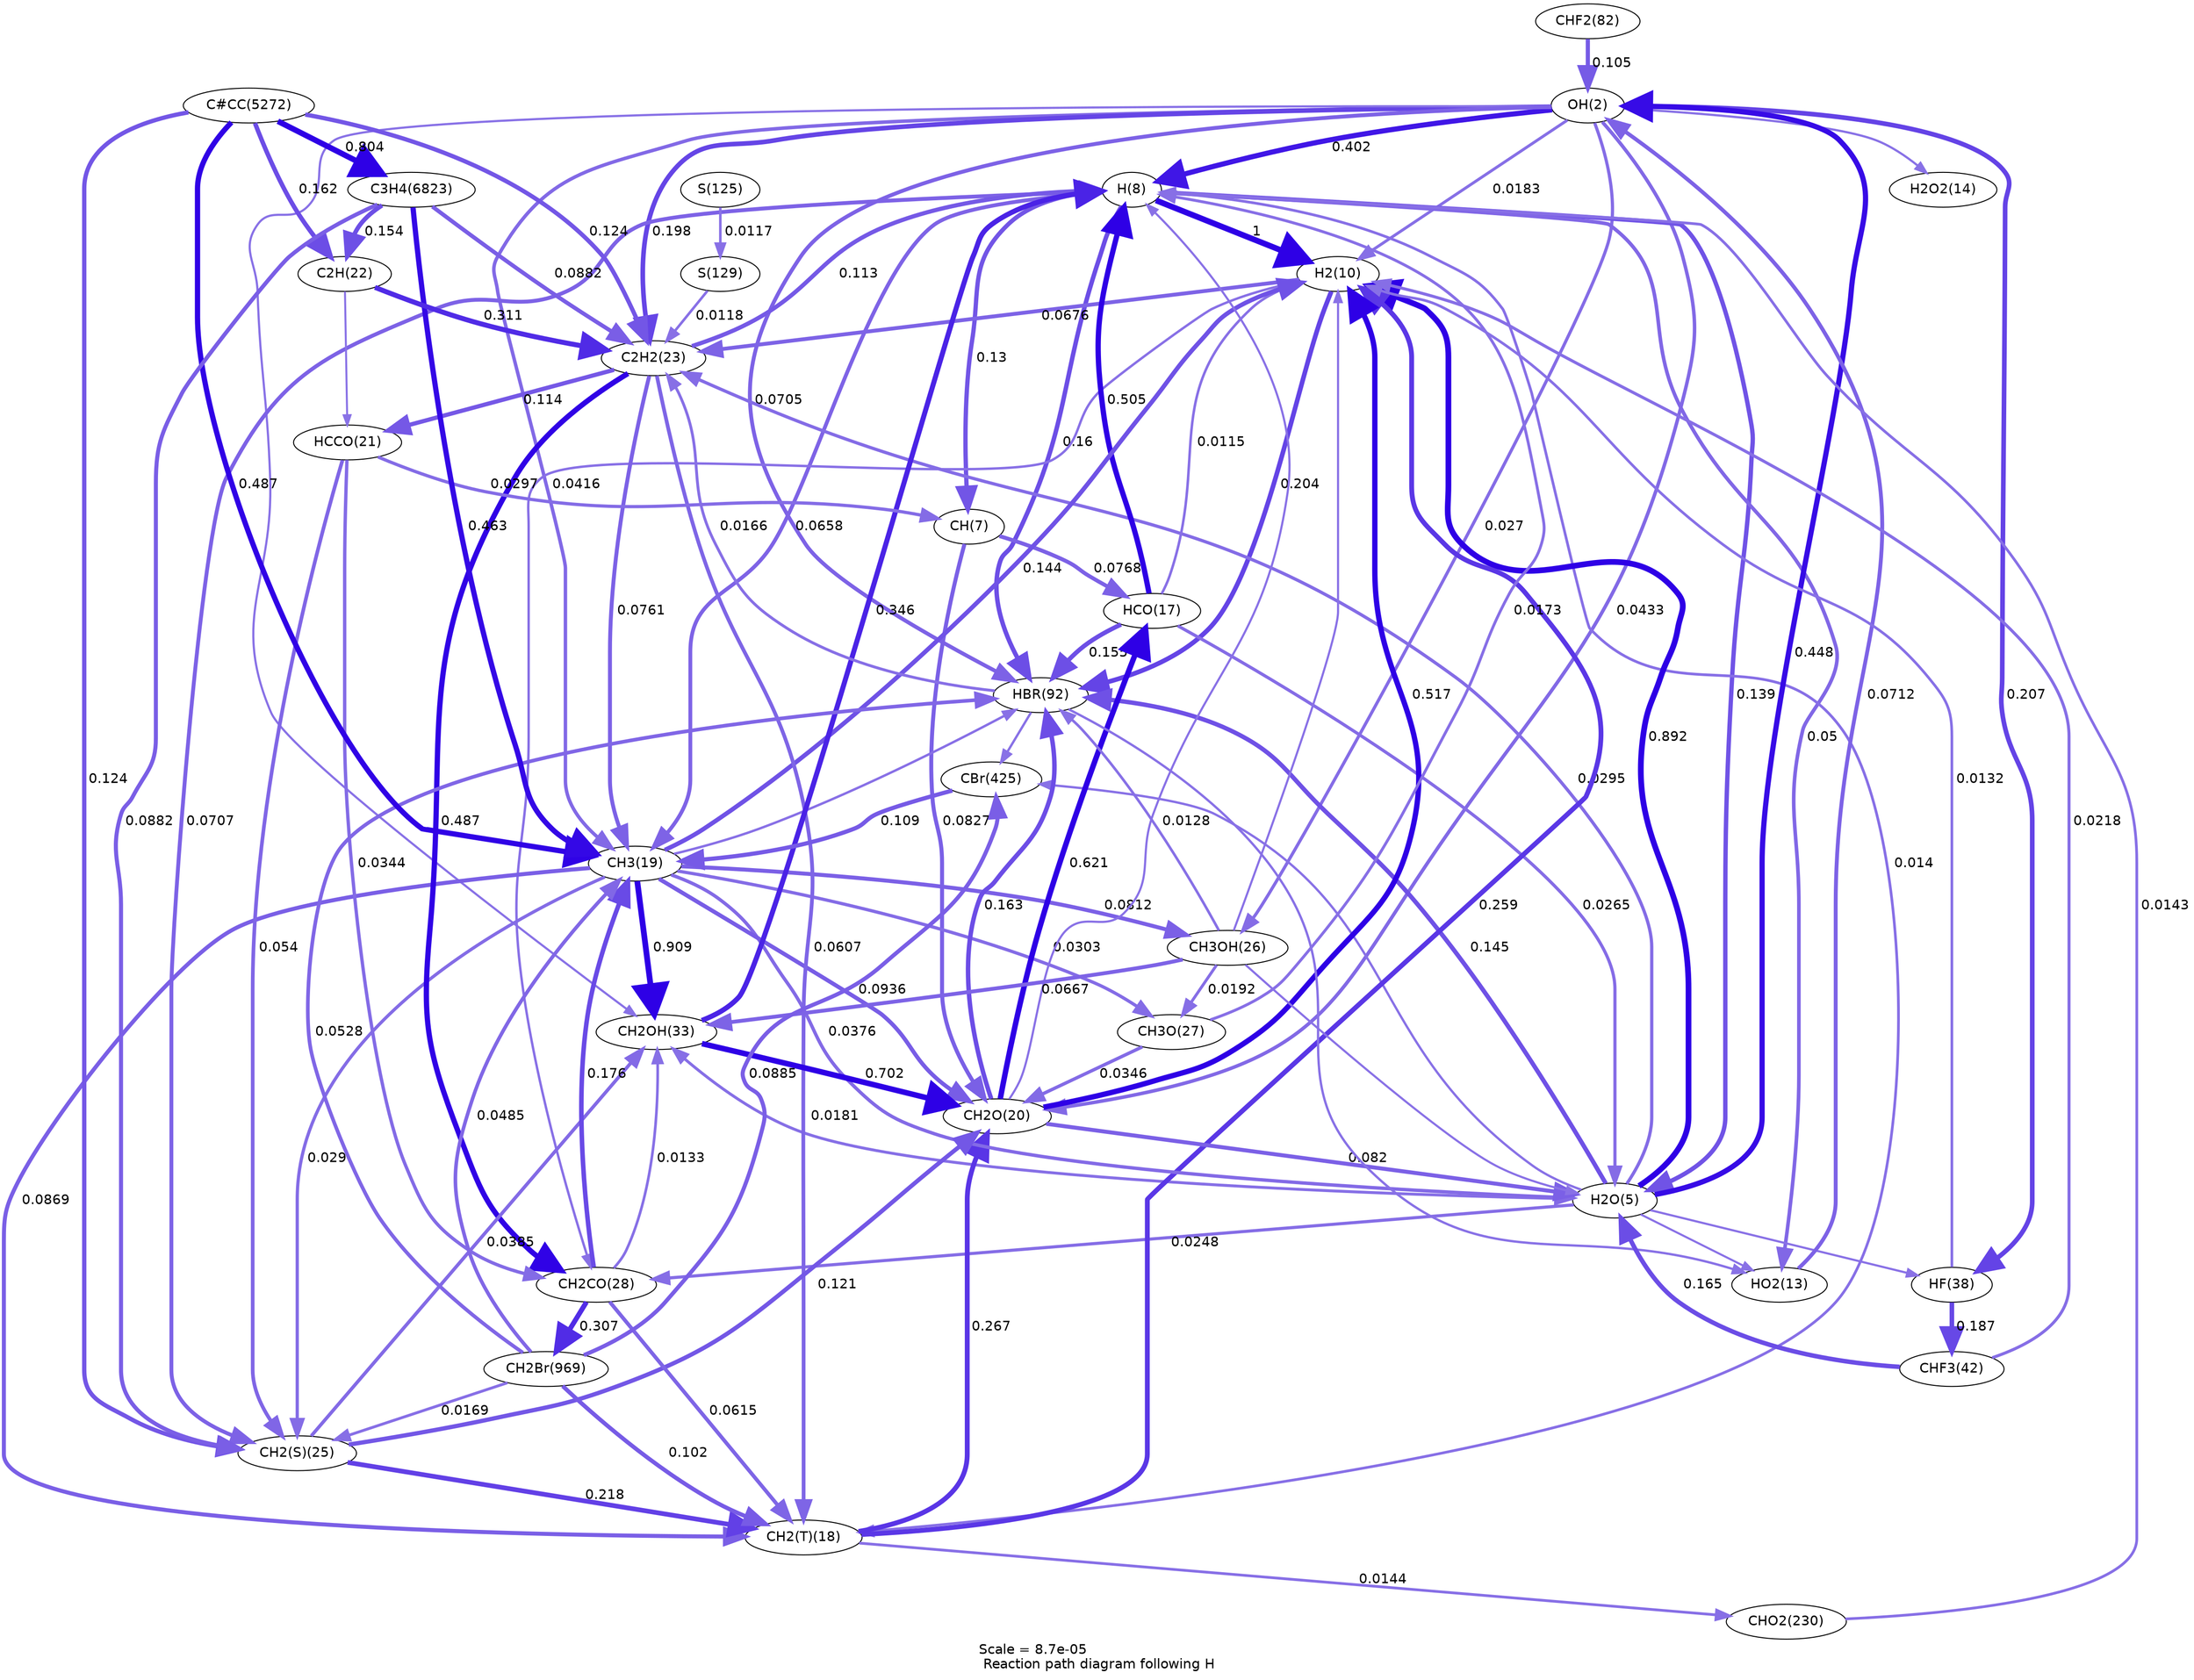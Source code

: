 digraph reaction_paths {
center=1;
s3 -> s9[fontname="Helvetica", penwidth=5.31, arrowsize=2.66, color="0.7, 0.902, 0.9"
, label=" 0.402"];
s9 -> s11[fontname="Helvetica", penwidth=6, arrowsize=3, color="0.7, 1.5, 0.9"
, label=" 1"];
s9 -> s6[fontname="Helvetica", penwidth=4.51, arrowsize=2.25, color="0.7, 0.639, 0.9"
, label=" 0.139"];
s9 -> s14[fontname="Helvetica", penwidth=3.74, arrowsize=1.87, color="0.7, 0.55, 0.9"
, label=" 0.05"];
s18 -> s9[fontname="Helvetica", penwidth=5.48, arrowsize=2.74, color="0.7, 1.01, 0.9"
, label=" 0.505"];
s9 -> s8[fontname="Helvetica", penwidth=4.46, arrowsize=2.23, color="0.7, 0.63, 0.9"
, label=" 0.13"];
s9 -> s19[fontname="Helvetica", penwidth=2.78, arrowsize=1.39, color="0.7, 0.514, 0.9"
, label=" 0.014"];
s9 -> s20[fontname="Helvetica", penwidth=3.95, arrowsize=1.97, color="0.7, 0.566, 0.9"
, label=" 0.0658"];
s21 -> s9[fontname="Helvetica", penwidth=2.19, arrowsize=1.1, color="0.7, 0.506, 0.9"
];
s24 -> s9[fontname="Helvetica", penwidth=4.35, arrowsize=2.18, color="0.7, 0.613, 0.9"
, label=" 0.113"];
s9 -> s26[fontname="Helvetica", penwidth=4, arrowsize=2, color="0.7, 0.571, 0.9"
, label=" 0.0707"];
s28 -> s9[fontname="Helvetica", penwidth=2.94, arrowsize=1.47, color="0.7, 0.517, 0.9"
, label=" 0.0173"];
s34 -> s9[fontname="Helvetica", penwidth=5.2, arrowsize=2.6, color="0.7, 0.846, 0.9"
, label=" 0.346"];
s9 -> s48[fontname="Helvetica", penwidth=4.62, arrowsize=2.31, color="0.7, 0.66, 0.9"
, label=" 0.16"];
s70 -> s9[fontname="Helvetica", penwidth=2.79, arrowsize=1.4, color="0.7, 0.514, 0.9"
, label=" 0.0143"];
s3 -> s11[fontname="Helvetica", penwidth=2.98, arrowsize=1.49, color="0.7, 0.518, 0.9"
, label=" 0.0183"];
s6 -> s3[fontname="Helvetica", penwidth=5.39, arrowsize=2.7, color="0.7, 0.948, 0.9"
, label=" 0.448"];
s14 -> s3[fontname="Helvetica", penwidth=4.01, arrowsize=2, color="0.7, 0.571, 0.9"
, label=" 0.0712"];
s3 -> s15[fontname="Helvetica", penwidth=2.27, arrowsize=1.14, color="0.7, 0.507, 0.9"
];
s3 -> s20[fontname="Helvetica", penwidth=3.6, arrowsize=1.8, color="0.7, 0.542, 0.9"
, label=" 0.0416"];
s3 -> s21[fontname="Helvetica", penwidth=3.63, arrowsize=1.81, color="0.7, 0.543, 0.9"
, label=" 0.0433"];
s3 -> s24[fontname="Helvetica", penwidth=4.78, arrowsize=2.39, color="0.7, 0.698, 0.9"
, label=" 0.198"];
s3 -> s34[fontname="Helvetica", penwidth=2.21, arrowsize=1.1, color="0.7, 0.507, 0.9"
];
s3 -> s27[fontname="Helvetica", penwidth=3.27, arrowsize=1.64, color="0.7, 0.527, 0.9"
, label=" 0.027"];
s3 -> s48[fontname="Helvetica", penwidth=4, arrowsize=2, color="0.7, 0.571, 0.9"
, label=" 0.0705"];
s3 -> s39[fontname="Helvetica", penwidth=4.81, arrowsize=2.4, color="0.7, 0.707, 0.9"
, label=" 0.207"];
s45 -> s3[fontname="Helvetica", penwidth=4.3, arrowsize=2.15, color="0.7, 0.605, 0.9"
, label=" 0.105"];
s6 -> s11[fontname="Helvetica", penwidth=5.91, arrowsize=2.96, color="0.7, 1.39, 0.9"
, label=" 0.892"];
s18 -> s11[fontname="Helvetica", penwidth=2.63, arrowsize=1.31, color="0.7, 0.511, 0.9"
, label=" 0.0115"];
s19 -> s11[fontname="Helvetica", penwidth=4.98, arrowsize=2.49, color="0.7, 0.759, 0.9"
, label=" 0.259"];
s20 -> s11[fontname="Helvetica", penwidth=4.54, arrowsize=2.27, color="0.7, 0.644, 0.9"
, label=" 0.144"];
s21 -> s11[fontname="Helvetica", penwidth=5.5, arrowsize=2.75, color="0.7, 1.02, 0.9"
, label=" 0.517"];
s11 -> s24[fontname="Helvetica", penwidth=3.97, arrowsize=1.98, color="0.7, 0.568, 0.9"
, label=" 0.0676"];
s11 -> s29[fontname="Helvetica", penwidth=2.49, arrowsize=1.25, color="0.7, 0.51, 0.9"
];
s27 -> s11[fontname="Helvetica", penwidth=2.17, arrowsize=1.08, color="0.7, 0.506, 0.9"
];
s11 -> s48[fontname="Helvetica", penwidth=4.8, arrowsize=2.4, color="0.7, 0.704, 0.9"
, label=" 0.204"];
s40 -> s11[fontname="Helvetica", penwidth=3.11, arrowsize=1.55, color="0.7, 0.522, 0.9"
, label=" 0.0218"];
s39 -> s11[fontname="Helvetica", penwidth=2.73, arrowsize=1.37, color="0.7, 0.513, 0.9"
, label=" 0.0132"];
s6 -> s14[fontname="Helvetica", penwidth=2.12, arrowsize=1.06, color="0.7, 0.506, 0.9"
];
s18 -> s6[fontname="Helvetica", penwidth=3.26, arrowsize=1.63, color="0.7, 0.527, 0.9"
, label=" 0.0265"];
s20 -> s6[fontname="Helvetica", penwidth=3.52, arrowsize=1.76, color="0.7, 0.538, 0.9"
, label=" 0.0376"];
s21 -> s6[fontname="Helvetica", penwidth=4.11, arrowsize=2.06, color="0.7, 0.582, 0.9"
, label=" 0.082"];
s6 -> s24[fontname="Helvetica", penwidth=3.34, arrowsize=1.67, color="0.7, 0.53, 0.9"
, label=" 0.0295"];
s6 -> s29[fontname="Helvetica", penwidth=3.21, arrowsize=1.6, color="0.7, 0.525, 0.9"
, label=" 0.0248"];
s6 -> s34[fontname="Helvetica", penwidth=2.97, arrowsize=1.49, color="0.7, 0.518, 0.9"
, label=" 0.0181"];
s27 -> s6[fontname="Helvetica", penwidth=2.17, arrowsize=1.08, color="0.7, 0.506, 0.9"
];
s6 -> s48[fontname="Helvetica", penwidth=4.54, arrowsize=2.27, color="0.7, 0.645, 0.9"
, label=" 0.145"];
s40 -> s6[fontname="Helvetica", penwidth=4.64, arrowsize=2.32, color="0.7, 0.665, 0.9"
, label=" 0.165"];
s6 -> s73[fontname="Helvetica", penwidth=2.39, arrowsize=1.2, color="0.7, 0.508, 0.9"
];
s6 -> s39[fontname="Helvetica", penwidth=2.19, arrowsize=1.1, color="0.7, 0.506, 0.9"
];
s48 -> s14[fontname="Helvetica", penwidth=2.41, arrowsize=1.21, color="0.7, 0.509, 0.9"
];
s8 -> s18[fontname="Helvetica", penwidth=4.06, arrowsize=2.03, color="0.7, 0.577, 0.9"
, label=" 0.0768"];
s21 -> s18[fontname="Helvetica", penwidth=5.64, arrowsize=2.82, color="0.7, 1.12, 0.9"
, label=" 0.621"];
s18 -> s48[fontname="Helvetica", penwidth=4.59, arrowsize=2.3, color="0.7, 0.655, 0.9"
, label=" 0.155"];
s8 -> s21[fontname="Helvetica", penwidth=4.12, arrowsize=2.06, color="0.7, 0.583, 0.9"
, label=" 0.0827"];
s22 -> s8[fontname="Helvetica", penwidth=3.34, arrowsize=1.67, color="0.7, 0.53, 0.9"
, label=" 0.0297"];
s20 -> s19[fontname="Helvetica", penwidth=4.16, arrowsize=2.08, color="0.7, 0.587, 0.9"
, label=" 0.0869"];
s19 -> s21[fontname="Helvetica", penwidth=5, arrowsize=2.5, color="0.7, 0.767, 0.9"
, label=" 0.267"];
s24 -> s19[fontname="Helvetica", penwidth=3.88, arrowsize=1.94, color="0.7, 0.561, 0.9"
, label=" 0.0607"];
s26 -> s19[fontname="Helvetica", penwidth=4.85, arrowsize=2.42, color="0.7, 0.718, 0.9"
, label=" 0.218"];
s29 -> s19[fontname="Helvetica", penwidth=3.89, arrowsize=1.95, color="0.7, 0.561, 0.9"
, label=" 0.0615"];
s89 -> s19[fontname="Helvetica", penwidth=4.27, arrowsize=2.14, color="0.7, 0.602, 0.9"
, label=" 0.102"];
s19 -> s70[fontname="Helvetica", penwidth=2.8, arrowsize=1.4, color="0.7, 0.514, 0.9"
, label=" 0.0144"];
s20 -> s21[fontname="Helvetica", penwidth=4.21, arrowsize=2.11, color="0.7, 0.594, 0.9"
, label=" 0.0936"];
s24 -> s20[fontname="Helvetica", penwidth=4.06, arrowsize=2.03, color="0.7, 0.576, 0.9"
, label=" 0.0761"];
s20 -> s26[fontname="Helvetica", penwidth=3.33, arrowsize=1.66, color="0.7, 0.529, 0.9"
, label=" 0.029"];
s20 -> s28[fontname="Helvetica", penwidth=3.36, arrowsize=1.68, color="0.7, 0.53, 0.9"
, label=" 0.0303"];
s29 -> s20[fontname="Helvetica", penwidth=4.69, arrowsize=2.34, color="0.7, 0.676, 0.9"
, label=" 0.176"];
s20 -> s34[fontname="Helvetica", penwidth=5.93, arrowsize=2.96, color="0.7, 1.41, 0.9"
, label=" 0.909"];
s20 -> s27[fontname="Helvetica", penwidth=4.1, arrowsize=2.05, color="0.7, 0.581, 0.9"
, label=" 0.0812"];
s20 -> s48[fontname="Helvetica", penwidth=2.49, arrowsize=1.24, color="0.7, 0.51, 0.9"
];
s73 -> s20[fontname="Helvetica", penwidth=4.33, arrowsize=2.16, color="0.7, 0.609, 0.9"
, label=" 0.109"];
s89 -> s20[fontname="Helvetica", penwidth=3.72, arrowsize=1.86, color="0.7, 0.549, 0.9"
, label=" 0.0485"];
s114 -> s20[fontname="Helvetica", penwidth=5.46, arrowsize=2.73, color="0.7, 0.987, 0.9"
, label=" 0.487"];
s120 -> s20[fontname="Helvetica", penwidth=5.42, arrowsize=2.71, color="0.7, 0.963, 0.9"
, label=" 0.463"];
s26 -> s21[fontname="Helvetica", penwidth=4.4, arrowsize=2.2, color="0.7, 0.621, 0.9"
, label=" 0.121"];
s28 -> s21[fontname="Helvetica", penwidth=3.46, arrowsize=1.73, color="0.7, 0.535, 0.9"
, label=" 0.0346"];
s34 -> s21[fontname="Helvetica", penwidth=5.73, arrowsize=2.87, color="0.7, 1.2, 0.9"
, label=" 0.702"];
s21 -> s48[fontname="Helvetica", penwidth=4.63, arrowsize=2.32, color="0.7, 0.663, 0.9"
, label=" 0.163"];
s23 -> s22[fontname="Helvetica", penwidth=2.02, arrowsize=1.01, color="0.7, 0.505, 0.9"
];
s24 -> s22[fontname="Helvetica", penwidth=4.36, arrowsize=2.18, color="0.7, 0.614, 0.9"
, label=" 0.114"];
s22 -> s26[fontname="Helvetica", penwidth=3.8, arrowsize=1.9, color="0.7, 0.554, 0.9"
, label=" 0.054"];
s22 -> s29[fontname="Helvetica", penwidth=3.46, arrowsize=1.73, color="0.7, 0.534, 0.9"
, label=" 0.0344"];
s23 -> s24[fontname="Helvetica", penwidth=5.12, arrowsize=2.56, color="0.7, 0.811, 0.9"
, label=" 0.311"];
s114 -> s23[fontname="Helvetica", penwidth=4.63, arrowsize=2.31, color="0.7, 0.662, 0.9"
, label=" 0.162"];
s120 -> s23[fontname="Helvetica", penwidth=4.59, arrowsize=2.29, color="0.7, 0.654, 0.9"
, label=" 0.154"];
s24 -> s29[fontname="Helvetica", penwidth=5.46, arrowsize=2.73, color="0.7, 0.987, 0.9"
, label=" 0.487"];
s48 -> s24[fontname="Helvetica", penwidth=2.91, arrowsize=1.45, color="0.7, 0.517, 0.9"
, label=" 0.0166"];
s52 -> s24[fontname="Helvetica", penwidth=2.65, arrowsize=1.32, color="0.7, 0.512, 0.9"
, label=" 0.0118"];
s114 -> s24[fontname="Helvetica", penwidth=4.43, arrowsize=2.21, color="0.7, 0.624, 0.9"
, label=" 0.124"];
s120 -> s24[fontname="Helvetica", penwidth=4.17, arrowsize=2.08, color="0.7, 0.588, 0.9"
, label=" 0.0882"];
s26 -> s34[fontname="Helvetica", penwidth=3.54, arrowsize=1.77, color="0.7, 0.538, 0.9"
, label=" 0.0385"];
s89 -> s26[fontname="Helvetica", penwidth=2.92, arrowsize=1.46, color="0.7, 0.517, 0.9"
, label=" 0.0169"];
s114 -> s26[fontname="Helvetica", penwidth=4.43, arrowsize=2.21, color="0.7, 0.624, 0.9"
, label=" 0.124"];
s120 -> s26[fontname="Helvetica", penwidth=4.17, arrowsize=2.08, color="0.7, 0.588, 0.9"
, label=" 0.0882"];
s27 -> s28[fontname="Helvetica", penwidth=3.01, arrowsize=1.51, color="0.7, 0.519, 0.9"
, label=" 0.0192"];
s29 -> s34[fontname="Helvetica", penwidth=2.74, arrowsize=1.37, color="0.7, 0.513, 0.9"
, label=" 0.0133"];
s29 -> s89[fontname="Helvetica", penwidth=5.11, arrowsize=2.55, color="0.7, 0.807, 0.9"
, label=" 0.307"];
s27 -> s34[fontname="Helvetica", penwidth=3.96, arrowsize=1.98, color="0.7, 0.567, 0.9"
, label=" 0.0667"];
s27 -> s48[fontname="Helvetica", penwidth=2.71, arrowsize=1.36, color="0.7, 0.513, 0.9"
, label=" 0.0128"];
s48 -> s73[fontname="Helvetica", penwidth=2.44, arrowsize=1.22, color="0.7, 0.509, 0.9"
];
s89 -> s48[fontname="Helvetica", penwidth=3.78, arrowsize=1.89, color="0.7, 0.553, 0.9"
, label=" 0.0528"];
s50 -> s52[fontname="Helvetica", penwidth=2.64, arrowsize=1.32, color="0.7, 0.512, 0.9"
, label=" 0.0117"];
s39 -> s40[fontname="Helvetica", penwidth=4.73, arrowsize=2.37, color="0.7, 0.687, 0.9"
, label=" 0.187"];
s89 -> s73[fontname="Helvetica", penwidth=4.17, arrowsize=2.08, color="0.7, 0.588, 0.9"
, label=" 0.0885"];
s114 -> s120[fontname="Helvetica", penwidth=5.84, arrowsize=2.92, color="0.7, 1.3, 0.9"
, label=" 0.804"];
s3 [ fontname="Helvetica", label="OH(2)"];
s6 [ fontname="Helvetica", label="H2O(5)"];
s8 [ fontname="Helvetica", label="CH(7)"];
s9 [ fontname="Helvetica", label="H(8)"];
s11 [ fontname="Helvetica", label="H2(10)"];
s14 [ fontname="Helvetica", label="HO2(13)"];
s15 [ fontname="Helvetica", label="H2O2(14)"];
s18 [ fontname="Helvetica", label="HCO(17)"];
s19 [ fontname="Helvetica", label="CH2(T)(18)"];
s20 [ fontname="Helvetica", label="CH3(19)"];
s21 [ fontname="Helvetica", label="CH2O(20)"];
s22 [ fontname="Helvetica", label="HCCO(21)"];
s23 [ fontname="Helvetica", label="C2H(22)"];
s24 [ fontname="Helvetica", label="C2H2(23)"];
s26 [ fontname="Helvetica", label="CH2(S)(25)"];
s27 [ fontname="Helvetica", label="CH3OH(26)"];
s28 [ fontname="Helvetica", label="CH3O(27)"];
s29 [ fontname="Helvetica", label="CH2CO(28)"];
s34 [ fontname="Helvetica", label="CH2OH(33)"];
s39 [ fontname="Helvetica", label="HF(38)"];
s40 [ fontname="Helvetica", label="CHF3(42)"];
s45 [ fontname="Helvetica", label="CHF2(82)"];
s48 [ fontname="Helvetica", label="HBR(92)"];
s50 [ fontname="Helvetica", label="S(125)"];
s52 [ fontname="Helvetica", label="S(129)"];
s70 [ fontname="Helvetica", label="CHO2(230)"];
s73 [ fontname="Helvetica", label="CBr(425)"];
s89 [ fontname="Helvetica", label="CH2Br(969)"];
s114 [ fontname="Helvetica", label="C#CC(5272)"];
s120 [ fontname="Helvetica", label="C3H4(6823)"];
 label = "Scale = 8.7e-05\l Reaction path diagram following H";
 fontname = "Helvetica";
}
